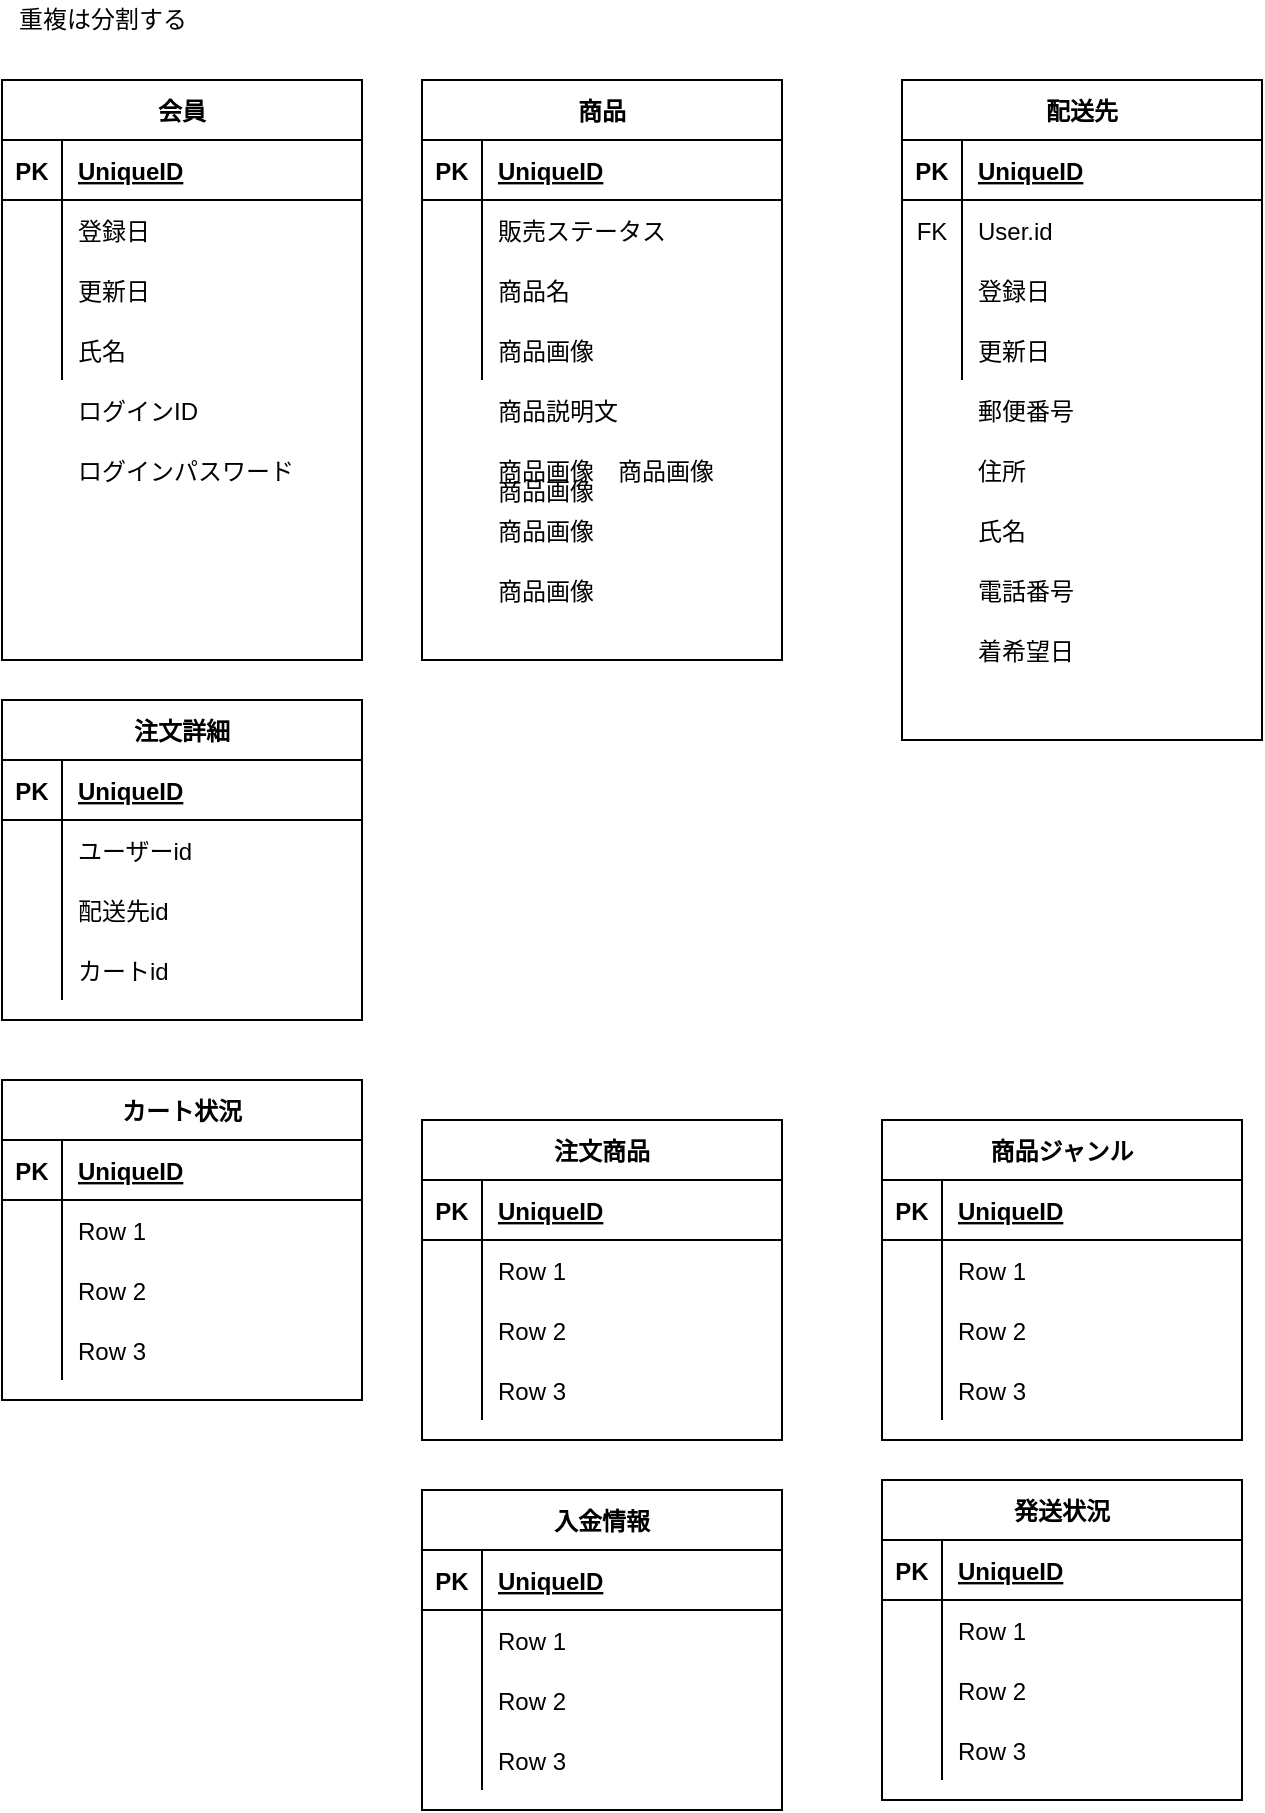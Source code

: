 <mxfile version="14.0.0" type="github">
  <diagram id="Dhi_fkTTJGYg415lO_26" name="Page-1">
    <mxGraphModel dx="707" dy="413" grid="1" gridSize="10" guides="1" tooltips="1" connect="1" arrows="1" fold="1" page="1" pageScale="1" pageWidth="827" pageHeight="1169" math="0" shadow="0">
      <root>
        <mxCell id="0" />
        <mxCell id="1" parent="0" />
        <mxCell id="8T0tq_az6n-a0p4zAt-5-1" value="会員" style="shape=table;startSize=30;container=1;collapsible=1;childLayout=tableLayout;fixedRows=1;rowLines=0;fontStyle=1;align=center;resizeLast=1;" vertex="1" parent="1">
          <mxGeometry x="50" y="40" width="180" height="290" as="geometry" />
        </mxCell>
        <mxCell id="8T0tq_az6n-a0p4zAt-5-2" value="" style="shape=partialRectangle;collapsible=0;dropTarget=0;pointerEvents=0;fillColor=none;top=0;left=0;bottom=1;right=0;points=[[0,0.5],[1,0.5]];portConstraint=eastwest;" vertex="1" parent="8T0tq_az6n-a0p4zAt-5-1">
          <mxGeometry y="30" width="180" height="30" as="geometry" />
        </mxCell>
        <mxCell id="8T0tq_az6n-a0p4zAt-5-3" value="PK" style="shape=partialRectangle;connectable=0;fillColor=none;top=0;left=0;bottom=0;right=0;fontStyle=1;overflow=hidden;" vertex="1" parent="8T0tq_az6n-a0p4zAt-5-2">
          <mxGeometry width="30" height="30" as="geometry" />
        </mxCell>
        <mxCell id="8T0tq_az6n-a0p4zAt-5-4" value="UniqueID" style="shape=partialRectangle;connectable=0;fillColor=none;top=0;left=0;bottom=0;right=0;align=left;spacingLeft=6;fontStyle=5;overflow=hidden;" vertex="1" parent="8T0tq_az6n-a0p4zAt-5-2">
          <mxGeometry x="30" width="150" height="30" as="geometry" />
        </mxCell>
        <mxCell id="8T0tq_az6n-a0p4zAt-5-5" value="" style="shape=partialRectangle;collapsible=0;dropTarget=0;pointerEvents=0;fillColor=none;top=0;left=0;bottom=0;right=0;points=[[0,0.5],[1,0.5]];portConstraint=eastwest;" vertex="1" parent="8T0tq_az6n-a0p4zAt-5-1">
          <mxGeometry y="60" width="180" height="30" as="geometry" />
        </mxCell>
        <mxCell id="8T0tq_az6n-a0p4zAt-5-6" value="" style="shape=partialRectangle;connectable=0;fillColor=none;top=0;left=0;bottom=0;right=0;editable=1;overflow=hidden;" vertex="1" parent="8T0tq_az6n-a0p4zAt-5-5">
          <mxGeometry width="30" height="30" as="geometry" />
        </mxCell>
        <mxCell id="8T0tq_az6n-a0p4zAt-5-7" value="登録日" style="shape=partialRectangle;connectable=0;fillColor=none;top=0;left=0;bottom=0;right=0;align=left;spacingLeft=6;overflow=hidden;" vertex="1" parent="8T0tq_az6n-a0p4zAt-5-5">
          <mxGeometry x="30" width="150" height="30" as="geometry" />
        </mxCell>
        <mxCell id="8T0tq_az6n-a0p4zAt-5-8" value="" style="shape=partialRectangle;collapsible=0;dropTarget=0;pointerEvents=0;fillColor=none;top=0;left=0;bottom=0;right=0;points=[[0,0.5],[1,0.5]];portConstraint=eastwest;" vertex="1" parent="8T0tq_az6n-a0p4zAt-5-1">
          <mxGeometry y="90" width="180" height="30" as="geometry" />
        </mxCell>
        <mxCell id="8T0tq_az6n-a0p4zAt-5-9" value="" style="shape=partialRectangle;connectable=0;fillColor=none;top=0;left=0;bottom=0;right=0;editable=1;overflow=hidden;" vertex="1" parent="8T0tq_az6n-a0p4zAt-5-8">
          <mxGeometry width="30" height="30" as="geometry" />
        </mxCell>
        <mxCell id="8T0tq_az6n-a0p4zAt-5-10" value="更新日" style="shape=partialRectangle;connectable=0;fillColor=none;top=0;left=0;bottom=0;right=0;align=left;spacingLeft=6;overflow=hidden;" vertex="1" parent="8T0tq_az6n-a0p4zAt-5-8">
          <mxGeometry x="30" width="150" height="30" as="geometry" />
        </mxCell>
        <mxCell id="8T0tq_az6n-a0p4zAt-5-11" value="" style="shape=partialRectangle;collapsible=0;dropTarget=0;pointerEvents=0;fillColor=none;top=0;left=0;bottom=0;right=0;points=[[0,0.5],[1,0.5]];portConstraint=eastwest;" vertex="1" parent="8T0tq_az6n-a0p4zAt-5-1">
          <mxGeometry y="120" width="180" height="30" as="geometry" />
        </mxCell>
        <mxCell id="8T0tq_az6n-a0p4zAt-5-12" value="" style="shape=partialRectangle;connectable=0;fillColor=none;top=0;left=0;bottom=0;right=0;editable=1;overflow=hidden;" vertex="1" parent="8T0tq_az6n-a0p4zAt-5-11">
          <mxGeometry width="30" height="30" as="geometry" />
        </mxCell>
        <mxCell id="8T0tq_az6n-a0p4zAt-5-13" value="氏名" style="shape=partialRectangle;connectable=0;fillColor=none;top=0;left=0;bottom=0;right=0;align=left;spacingLeft=6;overflow=hidden;" vertex="1" parent="8T0tq_az6n-a0p4zAt-5-11">
          <mxGeometry x="30" width="150" height="30" as="geometry" />
        </mxCell>
        <mxCell id="8T0tq_az6n-a0p4zAt-5-14" value="商品" style="shape=table;startSize=30;container=1;collapsible=1;childLayout=tableLayout;fixedRows=1;rowLines=0;fontStyle=1;align=center;resizeLast=1;" vertex="1" parent="1">
          <mxGeometry x="260" y="40" width="180" height="290" as="geometry" />
        </mxCell>
        <mxCell id="8T0tq_az6n-a0p4zAt-5-15" value="" style="shape=partialRectangle;collapsible=0;dropTarget=0;pointerEvents=0;fillColor=none;top=0;left=0;bottom=1;right=0;points=[[0,0.5],[1,0.5]];portConstraint=eastwest;" vertex="1" parent="8T0tq_az6n-a0p4zAt-5-14">
          <mxGeometry y="30" width="180" height="30" as="geometry" />
        </mxCell>
        <mxCell id="8T0tq_az6n-a0p4zAt-5-16" value="PK" style="shape=partialRectangle;connectable=0;fillColor=none;top=0;left=0;bottom=0;right=0;fontStyle=1;overflow=hidden;" vertex="1" parent="8T0tq_az6n-a0p4zAt-5-15">
          <mxGeometry width="30" height="30" as="geometry" />
        </mxCell>
        <mxCell id="8T0tq_az6n-a0p4zAt-5-17" value="UniqueID" style="shape=partialRectangle;connectable=0;fillColor=none;top=0;left=0;bottom=0;right=0;align=left;spacingLeft=6;fontStyle=5;overflow=hidden;" vertex="1" parent="8T0tq_az6n-a0p4zAt-5-15">
          <mxGeometry x="30" width="150" height="30" as="geometry" />
        </mxCell>
        <mxCell id="8T0tq_az6n-a0p4zAt-5-18" value="" style="shape=partialRectangle;collapsible=0;dropTarget=0;pointerEvents=0;fillColor=none;top=0;left=0;bottom=0;right=0;points=[[0,0.5],[1,0.5]];portConstraint=eastwest;" vertex="1" parent="8T0tq_az6n-a0p4zAt-5-14">
          <mxGeometry y="60" width="180" height="30" as="geometry" />
        </mxCell>
        <mxCell id="8T0tq_az6n-a0p4zAt-5-19" value="" style="shape=partialRectangle;connectable=0;fillColor=none;top=0;left=0;bottom=0;right=0;editable=1;overflow=hidden;" vertex="1" parent="8T0tq_az6n-a0p4zAt-5-18">
          <mxGeometry width="30" height="30" as="geometry" />
        </mxCell>
        <mxCell id="8T0tq_az6n-a0p4zAt-5-20" value="販売ステータス" style="shape=partialRectangle;connectable=0;fillColor=none;top=0;left=0;bottom=0;right=0;align=left;spacingLeft=6;overflow=hidden;" vertex="1" parent="8T0tq_az6n-a0p4zAt-5-18">
          <mxGeometry x="30" width="150" height="30" as="geometry" />
        </mxCell>
        <mxCell id="8T0tq_az6n-a0p4zAt-5-21" value="" style="shape=partialRectangle;collapsible=0;dropTarget=0;pointerEvents=0;fillColor=none;top=0;left=0;bottom=0;right=0;points=[[0,0.5],[1,0.5]];portConstraint=eastwest;" vertex="1" parent="8T0tq_az6n-a0p4zAt-5-14">
          <mxGeometry y="90" width="180" height="30" as="geometry" />
        </mxCell>
        <mxCell id="8T0tq_az6n-a0p4zAt-5-22" value="" style="shape=partialRectangle;connectable=0;fillColor=none;top=0;left=0;bottom=0;right=0;editable=1;overflow=hidden;" vertex="1" parent="8T0tq_az6n-a0p4zAt-5-21">
          <mxGeometry width="30" height="30" as="geometry" />
        </mxCell>
        <mxCell id="8T0tq_az6n-a0p4zAt-5-23" value="商品名" style="shape=partialRectangle;connectable=0;fillColor=none;top=0;left=0;bottom=0;right=0;align=left;spacingLeft=6;overflow=hidden;" vertex="1" parent="8T0tq_az6n-a0p4zAt-5-21">
          <mxGeometry x="30" width="150" height="30" as="geometry" />
        </mxCell>
        <mxCell id="8T0tq_az6n-a0p4zAt-5-24" value="" style="shape=partialRectangle;collapsible=0;dropTarget=0;pointerEvents=0;fillColor=none;top=0;left=0;bottom=0;right=0;points=[[0,0.5],[1,0.5]];portConstraint=eastwest;" vertex="1" parent="8T0tq_az6n-a0p4zAt-5-14">
          <mxGeometry y="120" width="180" height="30" as="geometry" />
        </mxCell>
        <mxCell id="8T0tq_az6n-a0p4zAt-5-25" value="" style="shape=partialRectangle;connectable=0;fillColor=none;top=0;left=0;bottom=0;right=0;editable=1;overflow=hidden;" vertex="1" parent="8T0tq_az6n-a0p4zAt-5-24">
          <mxGeometry width="30" height="30" as="geometry" />
        </mxCell>
        <mxCell id="8T0tq_az6n-a0p4zAt-5-26" value="商品画像" style="shape=partialRectangle;connectable=0;fillColor=none;top=0;left=0;bottom=0;right=0;align=left;spacingLeft=6;overflow=hidden;" vertex="1" parent="8T0tq_az6n-a0p4zAt-5-24">
          <mxGeometry x="30" width="150" height="30" as="geometry" />
        </mxCell>
        <mxCell id="8T0tq_az6n-a0p4zAt-5-27" value="配送先" style="shape=table;startSize=30;container=1;collapsible=1;childLayout=tableLayout;fixedRows=1;rowLines=0;fontStyle=1;align=center;resizeLast=1;" vertex="1" parent="1">
          <mxGeometry x="500" y="40" width="180" height="330" as="geometry" />
        </mxCell>
        <mxCell id="8T0tq_az6n-a0p4zAt-5-28" value="" style="shape=partialRectangle;collapsible=0;dropTarget=0;pointerEvents=0;fillColor=none;top=0;left=0;bottom=1;right=0;points=[[0,0.5],[1,0.5]];portConstraint=eastwest;" vertex="1" parent="8T0tq_az6n-a0p4zAt-5-27">
          <mxGeometry y="30" width="180" height="30" as="geometry" />
        </mxCell>
        <mxCell id="8T0tq_az6n-a0p4zAt-5-29" value="PK" style="shape=partialRectangle;connectable=0;fillColor=none;top=0;left=0;bottom=0;right=0;fontStyle=1;overflow=hidden;" vertex="1" parent="8T0tq_az6n-a0p4zAt-5-28">
          <mxGeometry width="30" height="30" as="geometry" />
        </mxCell>
        <mxCell id="8T0tq_az6n-a0p4zAt-5-30" value="UniqueID" style="shape=partialRectangle;connectable=0;fillColor=none;top=0;left=0;bottom=0;right=0;align=left;spacingLeft=6;fontStyle=5;overflow=hidden;" vertex="1" parent="8T0tq_az6n-a0p4zAt-5-28">
          <mxGeometry x="30" width="150" height="30" as="geometry" />
        </mxCell>
        <mxCell id="8T0tq_az6n-a0p4zAt-5-31" value="" style="shape=partialRectangle;collapsible=0;dropTarget=0;pointerEvents=0;fillColor=none;top=0;left=0;bottom=0;right=0;points=[[0,0.5],[1,0.5]];portConstraint=eastwest;" vertex="1" parent="8T0tq_az6n-a0p4zAt-5-27">
          <mxGeometry y="60" width="180" height="30" as="geometry" />
        </mxCell>
        <mxCell id="8T0tq_az6n-a0p4zAt-5-32" value="FK" style="shape=partialRectangle;connectable=0;fillColor=none;top=0;left=0;bottom=0;right=0;editable=1;overflow=hidden;" vertex="1" parent="8T0tq_az6n-a0p4zAt-5-31">
          <mxGeometry width="30" height="30" as="geometry" />
        </mxCell>
        <mxCell id="8T0tq_az6n-a0p4zAt-5-33" value="User.id" style="shape=partialRectangle;connectable=0;fillColor=none;top=0;left=0;bottom=0;right=0;align=left;spacingLeft=6;overflow=hidden;" vertex="1" parent="8T0tq_az6n-a0p4zAt-5-31">
          <mxGeometry x="30" width="150" height="30" as="geometry" />
        </mxCell>
        <mxCell id="8T0tq_az6n-a0p4zAt-5-34" value="" style="shape=partialRectangle;collapsible=0;dropTarget=0;pointerEvents=0;fillColor=none;top=0;left=0;bottom=0;right=0;points=[[0,0.5],[1,0.5]];portConstraint=eastwest;" vertex="1" parent="8T0tq_az6n-a0p4zAt-5-27">
          <mxGeometry y="90" width="180" height="30" as="geometry" />
        </mxCell>
        <mxCell id="8T0tq_az6n-a0p4zAt-5-35" value="" style="shape=partialRectangle;connectable=0;fillColor=none;top=0;left=0;bottom=0;right=0;editable=1;overflow=hidden;" vertex="1" parent="8T0tq_az6n-a0p4zAt-5-34">
          <mxGeometry width="30" height="30" as="geometry" />
        </mxCell>
        <mxCell id="8T0tq_az6n-a0p4zAt-5-36" value="登録日" style="shape=partialRectangle;connectable=0;fillColor=none;top=0;left=0;bottom=0;right=0;align=left;spacingLeft=6;overflow=hidden;" vertex="1" parent="8T0tq_az6n-a0p4zAt-5-34">
          <mxGeometry x="30" width="150" height="30" as="geometry" />
        </mxCell>
        <mxCell id="8T0tq_az6n-a0p4zAt-5-37" value="" style="shape=partialRectangle;collapsible=0;dropTarget=0;pointerEvents=0;fillColor=none;top=0;left=0;bottom=0;right=0;points=[[0,0.5],[1,0.5]];portConstraint=eastwest;" vertex="1" parent="8T0tq_az6n-a0p4zAt-5-27">
          <mxGeometry y="120" width="180" height="30" as="geometry" />
        </mxCell>
        <mxCell id="8T0tq_az6n-a0p4zAt-5-38" value="" style="shape=partialRectangle;connectable=0;fillColor=none;top=0;left=0;bottom=0;right=0;editable=1;overflow=hidden;" vertex="1" parent="8T0tq_az6n-a0p4zAt-5-37">
          <mxGeometry width="30" height="30" as="geometry" />
        </mxCell>
        <mxCell id="8T0tq_az6n-a0p4zAt-5-39" value="更新日" style="shape=partialRectangle;connectable=0;fillColor=none;top=0;left=0;bottom=0;right=0;align=left;spacingLeft=6;overflow=hidden;" vertex="1" parent="8T0tq_az6n-a0p4zAt-5-37">
          <mxGeometry x="30" width="150" height="30" as="geometry" />
        </mxCell>
        <mxCell id="8T0tq_az6n-a0p4zAt-5-42" value="ログインID" style="shape=partialRectangle;connectable=0;fillColor=none;top=0;left=0;bottom=0;right=0;align=left;spacingLeft=6;overflow=hidden;" vertex="1" parent="1">
          <mxGeometry x="80" y="190" width="150" height="30" as="geometry" />
        </mxCell>
        <mxCell id="8T0tq_az6n-a0p4zAt-5-43" value="ログインパスワード" style="shape=partialRectangle;connectable=0;fillColor=none;top=0;left=0;bottom=0;right=0;align=left;spacingLeft=6;overflow=hidden;" vertex="1" parent="1">
          <mxGeometry x="80" y="220" width="150" height="30" as="geometry" />
        </mxCell>
        <mxCell id="8T0tq_az6n-a0p4zAt-5-46" value="注文商品" style="shape=table;startSize=30;container=1;collapsible=1;childLayout=tableLayout;fixedRows=1;rowLines=0;fontStyle=1;align=center;resizeLast=1;" vertex="1" parent="1">
          <mxGeometry x="260" y="560" width="180" height="160" as="geometry" />
        </mxCell>
        <mxCell id="8T0tq_az6n-a0p4zAt-5-47" value="" style="shape=partialRectangle;collapsible=0;dropTarget=0;pointerEvents=0;fillColor=none;top=0;left=0;bottom=1;right=0;points=[[0,0.5],[1,0.5]];portConstraint=eastwest;" vertex="1" parent="8T0tq_az6n-a0p4zAt-5-46">
          <mxGeometry y="30" width="180" height="30" as="geometry" />
        </mxCell>
        <mxCell id="8T0tq_az6n-a0p4zAt-5-48" value="PK" style="shape=partialRectangle;connectable=0;fillColor=none;top=0;left=0;bottom=0;right=0;fontStyle=1;overflow=hidden;" vertex="1" parent="8T0tq_az6n-a0p4zAt-5-47">
          <mxGeometry width="30" height="30" as="geometry" />
        </mxCell>
        <mxCell id="8T0tq_az6n-a0p4zAt-5-49" value="UniqueID" style="shape=partialRectangle;connectable=0;fillColor=none;top=0;left=0;bottom=0;right=0;align=left;spacingLeft=6;fontStyle=5;overflow=hidden;" vertex="1" parent="8T0tq_az6n-a0p4zAt-5-47">
          <mxGeometry x="30" width="150" height="30" as="geometry" />
        </mxCell>
        <mxCell id="8T0tq_az6n-a0p4zAt-5-50" value="" style="shape=partialRectangle;collapsible=0;dropTarget=0;pointerEvents=0;fillColor=none;top=0;left=0;bottom=0;right=0;points=[[0,0.5],[1,0.5]];portConstraint=eastwest;" vertex="1" parent="8T0tq_az6n-a0p4zAt-5-46">
          <mxGeometry y="60" width="180" height="30" as="geometry" />
        </mxCell>
        <mxCell id="8T0tq_az6n-a0p4zAt-5-51" value="" style="shape=partialRectangle;connectable=0;fillColor=none;top=0;left=0;bottom=0;right=0;editable=1;overflow=hidden;" vertex="1" parent="8T0tq_az6n-a0p4zAt-5-50">
          <mxGeometry width="30" height="30" as="geometry" />
        </mxCell>
        <mxCell id="8T0tq_az6n-a0p4zAt-5-52" value="Row 1" style="shape=partialRectangle;connectable=0;fillColor=none;top=0;left=0;bottom=0;right=0;align=left;spacingLeft=6;overflow=hidden;" vertex="1" parent="8T0tq_az6n-a0p4zAt-5-50">
          <mxGeometry x="30" width="150" height="30" as="geometry" />
        </mxCell>
        <mxCell id="8T0tq_az6n-a0p4zAt-5-53" value="" style="shape=partialRectangle;collapsible=0;dropTarget=0;pointerEvents=0;fillColor=none;top=0;left=0;bottom=0;right=0;points=[[0,0.5],[1,0.5]];portConstraint=eastwest;" vertex="1" parent="8T0tq_az6n-a0p4zAt-5-46">
          <mxGeometry y="90" width="180" height="30" as="geometry" />
        </mxCell>
        <mxCell id="8T0tq_az6n-a0p4zAt-5-54" value="" style="shape=partialRectangle;connectable=0;fillColor=none;top=0;left=0;bottom=0;right=0;editable=1;overflow=hidden;" vertex="1" parent="8T0tq_az6n-a0p4zAt-5-53">
          <mxGeometry width="30" height="30" as="geometry" />
        </mxCell>
        <mxCell id="8T0tq_az6n-a0p4zAt-5-55" value="Row 2" style="shape=partialRectangle;connectable=0;fillColor=none;top=0;left=0;bottom=0;right=0;align=left;spacingLeft=6;overflow=hidden;" vertex="1" parent="8T0tq_az6n-a0p4zAt-5-53">
          <mxGeometry x="30" width="150" height="30" as="geometry" />
        </mxCell>
        <mxCell id="8T0tq_az6n-a0p4zAt-5-56" value="" style="shape=partialRectangle;collapsible=0;dropTarget=0;pointerEvents=0;fillColor=none;top=0;left=0;bottom=0;right=0;points=[[0,0.5],[1,0.5]];portConstraint=eastwest;" vertex="1" parent="8T0tq_az6n-a0p4zAt-5-46">
          <mxGeometry y="120" width="180" height="30" as="geometry" />
        </mxCell>
        <mxCell id="8T0tq_az6n-a0p4zAt-5-57" value="" style="shape=partialRectangle;connectable=0;fillColor=none;top=0;left=0;bottom=0;right=0;editable=1;overflow=hidden;" vertex="1" parent="8T0tq_az6n-a0p4zAt-5-56">
          <mxGeometry width="30" height="30" as="geometry" />
        </mxCell>
        <mxCell id="8T0tq_az6n-a0p4zAt-5-58" value="Row 3" style="shape=partialRectangle;connectable=0;fillColor=none;top=0;left=0;bottom=0;right=0;align=left;spacingLeft=6;overflow=hidden;" vertex="1" parent="8T0tq_az6n-a0p4zAt-5-56">
          <mxGeometry x="30" width="150" height="30" as="geometry" />
        </mxCell>
        <mxCell id="8T0tq_az6n-a0p4zAt-5-59" value="商品ジャンル" style="shape=table;startSize=30;container=1;collapsible=1;childLayout=tableLayout;fixedRows=1;rowLines=0;fontStyle=1;align=center;resizeLast=1;" vertex="1" parent="1">
          <mxGeometry x="490" y="560" width="180" height="160" as="geometry" />
        </mxCell>
        <mxCell id="8T0tq_az6n-a0p4zAt-5-60" value="" style="shape=partialRectangle;collapsible=0;dropTarget=0;pointerEvents=0;fillColor=none;top=0;left=0;bottom=1;right=0;points=[[0,0.5],[1,0.5]];portConstraint=eastwest;" vertex="1" parent="8T0tq_az6n-a0p4zAt-5-59">
          <mxGeometry y="30" width="180" height="30" as="geometry" />
        </mxCell>
        <mxCell id="8T0tq_az6n-a0p4zAt-5-61" value="PK" style="shape=partialRectangle;connectable=0;fillColor=none;top=0;left=0;bottom=0;right=0;fontStyle=1;overflow=hidden;" vertex="1" parent="8T0tq_az6n-a0p4zAt-5-60">
          <mxGeometry width="30" height="30" as="geometry" />
        </mxCell>
        <mxCell id="8T0tq_az6n-a0p4zAt-5-62" value="UniqueID" style="shape=partialRectangle;connectable=0;fillColor=none;top=0;left=0;bottom=0;right=0;align=left;spacingLeft=6;fontStyle=5;overflow=hidden;" vertex="1" parent="8T0tq_az6n-a0p4zAt-5-60">
          <mxGeometry x="30" width="150" height="30" as="geometry" />
        </mxCell>
        <mxCell id="8T0tq_az6n-a0p4zAt-5-63" value="" style="shape=partialRectangle;collapsible=0;dropTarget=0;pointerEvents=0;fillColor=none;top=0;left=0;bottom=0;right=0;points=[[0,0.5],[1,0.5]];portConstraint=eastwest;" vertex="1" parent="8T0tq_az6n-a0p4zAt-5-59">
          <mxGeometry y="60" width="180" height="30" as="geometry" />
        </mxCell>
        <mxCell id="8T0tq_az6n-a0p4zAt-5-64" value="" style="shape=partialRectangle;connectable=0;fillColor=none;top=0;left=0;bottom=0;right=0;editable=1;overflow=hidden;" vertex="1" parent="8T0tq_az6n-a0p4zAt-5-63">
          <mxGeometry width="30" height="30" as="geometry" />
        </mxCell>
        <mxCell id="8T0tq_az6n-a0p4zAt-5-65" value="Row 1" style="shape=partialRectangle;connectable=0;fillColor=none;top=0;left=0;bottom=0;right=0;align=left;spacingLeft=6;overflow=hidden;" vertex="1" parent="8T0tq_az6n-a0p4zAt-5-63">
          <mxGeometry x="30" width="150" height="30" as="geometry" />
        </mxCell>
        <mxCell id="8T0tq_az6n-a0p4zAt-5-66" value="" style="shape=partialRectangle;collapsible=0;dropTarget=0;pointerEvents=0;fillColor=none;top=0;left=0;bottom=0;right=0;points=[[0,0.5],[1,0.5]];portConstraint=eastwest;" vertex="1" parent="8T0tq_az6n-a0p4zAt-5-59">
          <mxGeometry y="90" width="180" height="30" as="geometry" />
        </mxCell>
        <mxCell id="8T0tq_az6n-a0p4zAt-5-67" value="" style="shape=partialRectangle;connectable=0;fillColor=none;top=0;left=0;bottom=0;right=0;editable=1;overflow=hidden;" vertex="1" parent="8T0tq_az6n-a0p4zAt-5-66">
          <mxGeometry width="30" height="30" as="geometry" />
        </mxCell>
        <mxCell id="8T0tq_az6n-a0p4zAt-5-68" value="Row 2" style="shape=partialRectangle;connectable=0;fillColor=none;top=0;left=0;bottom=0;right=0;align=left;spacingLeft=6;overflow=hidden;" vertex="1" parent="8T0tq_az6n-a0p4zAt-5-66">
          <mxGeometry x="30" width="150" height="30" as="geometry" />
        </mxCell>
        <mxCell id="8T0tq_az6n-a0p4zAt-5-69" value="" style="shape=partialRectangle;collapsible=0;dropTarget=0;pointerEvents=0;fillColor=none;top=0;left=0;bottom=0;right=0;points=[[0,0.5],[1,0.5]];portConstraint=eastwest;" vertex="1" parent="8T0tq_az6n-a0p4zAt-5-59">
          <mxGeometry y="120" width="180" height="30" as="geometry" />
        </mxCell>
        <mxCell id="8T0tq_az6n-a0p4zAt-5-70" value="" style="shape=partialRectangle;connectable=0;fillColor=none;top=0;left=0;bottom=0;right=0;editable=1;overflow=hidden;" vertex="1" parent="8T0tq_az6n-a0p4zAt-5-69">
          <mxGeometry width="30" height="30" as="geometry" />
        </mxCell>
        <mxCell id="8T0tq_az6n-a0p4zAt-5-71" value="Row 3" style="shape=partialRectangle;connectable=0;fillColor=none;top=0;left=0;bottom=0;right=0;align=left;spacingLeft=6;overflow=hidden;" vertex="1" parent="8T0tq_az6n-a0p4zAt-5-69">
          <mxGeometry x="30" width="150" height="30" as="geometry" />
        </mxCell>
        <mxCell id="8T0tq_az6n-a0p4zAt-5-72" value="注文詳細" style="shape=table;startSize=30;container=1;collapsible=1;childLayout=tableLayout;fixedRows=1;rowLines=0;fontStyle=1;align=center;resizeLast=1;" vertex="1" parent="1">
          <mxGeometry x="50" y="350" width="180" height="160" as="geometry" />
        </mxCell>
        <mxCell id="8T0tq_az6n-a0p4zAt-5-73" value="" style="shape=partialRectangle;collapsible=0;dropTarget=0;pointerEvents=0;fillColor=none;top=0;left=0;bottom=1;right=0;points=[[0,0.5],[1,0.5]];portConstraint=eastwest;" vertex="1" parent="8T0tq_az6n-a0p4zAt-5-72">
          <mxGeometry y="30" width="180" height="30" as="geometry" />
        </mxCell>
        <mxCell id="8T0tq_az6n-a0p4zAt-5-74" value="PK" style="shape=partialRectangle;connectable=0;fillColor=none;top=0;left=0;bottom=0;right=0;fontStyle=1;overflow=hidden;" vertex="1" parent="8T0tq_az6n-a0p4zAt-5-73">
          <mxGeometry width="30" height="30" as="geometry" />
        </mxCell>
        <mxCell id="8T0tq_az6n-a0p4zAt-5-75" value="UniqueID" style="shape=partialRectangle;connectable=0;fillColor=none;top=0;left=0;bottom=0;right=0;align=left;spacingLeft=6;fontStyle=5;overflow=hidden;" vertex="1" parent="8T0tq_az6n-a0p4zAt-5-73">
          <mxGeometry x="30" width="150" height="30" as="geometry" />
        </mxCell>
        <mxCell id="8T0tq_az6n-a0p4zAt-5-76" value="" style="shape=partialRectangle;collapsible=0;dropTarget=0;pointerEvents=0;fillColor=none;top=0;left=0;bottom=0;right=0;points=[[0,0.5],[1,0.5]];portConstraint=eastwest;" vertex="1" parent="8T0tq_az6n-a0p4zAt-5-72">
          <mxGeometry y="60" width="180" height="30" as="geometry" />
        </mxCell>
        <mxCell id="8T0tq_az6n-a0p4zAt-5-77" value="" style="shape=partialRectangle;connectable=0;fillColor=none;top=0;left=0;bottom=0;right=0;editable=1;overflow=hidden;" vertex="1" parent="8T0tq_az6n-a0p4zAt-5-76">
          <mxGeometry width="30" height="30" as="geometry" />
        </mxCell>
        <mxCell id="8T0tq_az6n-a0p4zAt-5-78" value="ユーザーid" style="shape=partialRectangle;connectable=0;fillColor=none;top=0;left=0;bottom=0;right=0;align=left;spacingLeft=6;overflow=hidden;" vertex="1" parent="8T0tq_az6n-a0p4zAt-5-76">
          <mxGeometry x="30" width="150" height="30" as="geometry" />
        </mxCell>
        <mxCell id="8T0tq_az6n-a0p4zAt-5-79" value="" style="shape=partialRectangle;collapsible=0;dropTarget=0;pointerEvents=0;fillColor=none;top=0;left=0;bottom=0;right=0;points=[[0,0.5],[1,0.5]];portConstraint=eastwest;" vertex="1" parent="8T0tq_az6n-a0p4zAt-5-72">
          <mxGeometry y="90" width="180" height="30" as="geometry" />
        </mxCell>
        <mxCell id="8T0tq_az6n-a0p4zAt-5-80" value="" style="shape=partialRectangle;connectable=0;fillColor=none;top=0;left=0;bottom=0;right=0;editable=1;overflow=hidden;" vertex="1" parent="8T0tq_az6n-a0p4zAt-5-79">
          <mxGeometry width="30" height="30" as="geometry" />
        </mxCell>
        <mxCell id="8T0tq_az6n-a0p4zAt-5-81" value="配送先id" style="shape=partialRectangle;connectable=0;fillColor=none;top=0;left=0;bottom=0;right=0;align=left;spacingLeft=6;overflow=hidden;" vertex="1" parent="8T0tq_az6n-a0p4zAt-5-79">
          <mxGeometry x="30" width="150" height="30" as="geometry" />
        </mxCell>
        <mxCell id="8T0tq_az6n-a0p4zAt-5-82" value="" style="shape=partialRectangle;collapsible=0;dropTarget=0;pointerEvents=0;fillColor=none;top=0;left=0;bottom=0;right=0;points=[[0,0.5],[1,0.5]];portConstraint=eastwest;" vertex="1" parent="8T0tq_az6n-a0p4zAt-5-72">
          <mxGeometry y="120" width="180" height="30" as="geometry" />
        </mxCell>
        <mxCell id="8T0tq_az6n-a0p4zAt-5-83" value="" style="shape=partialRectangle;connectable=0;fillColor=none;top=0;left=0;bottom=0;right=0;editable=1;overflow=hidden;" vertex="1" parent="8T0tq_az6n-a0p4zAt-5-82">
          <mxGeometry width="30" height="30" as="geometry" />
        </mxCell>
        <mxCell id="8T0tq_az6n-a0p4zAt-5-84" value="カートid" style="shape=partialRectangle;connectable=0;fillColor=none;top=0;left=0;bottom=0;right=0;align=left;spacingLeft=6;overflow=hidden;" vertex="1" parent="8T0tq_az6n-a0p4zAt-5-82">
          <mxGeometry x="30" width="150" height="30" as="geometry" />
        </mxCell>
        <mxCell id="8T0tq_az6n-a0p4zAt-5-85" value="入金情報" style="shape=table;startSize=30;container=1;collapsible=1;childLayout=tableLayout;fixedRows=1;rowLines=0;fontStyle=1;align=center;resizeLast=1;" vertex="1" parent="1">
          <mxGeometry x="260" y="745" width="180" height="160" as="geometry" />
        </mxCell>
        <mxCell id="8T0tq_az6n-a0p4zAt-5-86" value="" style="shape=partialRectangle;collapsible=0;dropTarget=0;pointerEvents=0;fillColor=none;top=0;left=0;bottom=1;right=0;points=[[0,0.5],[1,0.5]];portConstraint=eastwest;" vertex="1" parent="8T0tq_az6n-a0p4zAt-5-85">
          <mxGeometry y="30" width="180" height="30" as="geometry" />
        </mxCell>
        <mxCell id="8T0tq_az6n-a0p4zAt-5-87" value="PK" style="shape=partialRectangle;connectable=0;fillColor=none;top=0;left=0;bottom=0;right=0;fontStyle=1;overflow=hidden;" vertex="1" parent="8T0tq_az6n-a0p4zAt-5-86">
          <mxGeometry width="30" height="30" as="geometry" />
        </mxCell>
        <mxCell id="8T0tq_az6n-a0p4zAt-5-88" value="UniqueID" style="shape=partialRectangle;connectable=0;fillColor=none;top=0;left=0;bottom=0;right=0;align=left;spacingLeft=6;fontStyle=5;overflow=hidden;" vertex="1" parent="8T0tq_az6n-a0p4zAt-5-86">
          <mxGeometry x="30" width="150" height="30" as="geometry" />
        </mxCell>
        <mxCell id="8T0tq_az6n-a0p4zAt-5-89" value="" style="shape=partialRectangle;collapsible=0;dropTarget=0;pointerEvents=0;fillColor=none;top=0;left=0;bottom=0;right=0;points=[[0,0.5],[1,0.5]];portConstraint=eastwest;" vertex="1" parent="8T0tq_az6n-a0p4zAt-5-85">
          <mxGeometry y="60" width="180" height="30" as="geometry" />
        </mxCell>
        <mxCell id="8T0tq_az6n-a0p4zAt-5-90" value="" style="shape=partialRectangle;connectable=0;fillColor=none;top=0;left=0;bottom=0;right=0;editable=1;overflow=hidden;" vertex="1" parent="8T0tq_az6n-a0p4zAt-5-89">
          <mxGeometry width="30" height="30" as="geometry" />
        </mxCell>
        <mxCell id="8T0tq_az6n-a0p4zAt-5-91" value="Row 1" style="shape=partialRectangle;connectable=0;fillColor=none;top=0;left=0;bottom=0;right=0;align=left;spacingLeft=6;overflow=hidden;" vertex="1" parent="8T0tq_az6n-a0p4zAt-5-89">
          <mxGeometry x="30" width="150" height="30" as="geometry" />
        </mxCell>
        <mxCell id="8T0tq_az6n-a0p4zAt-5-92" value="" style="shape=partialRectangle;collapsible=0;dropTarget=0;pointerEvents=0;fillColor=none;top=0;left=0;bottom=0;right=0;points=[[0,0.5],[1,0.5]];portConstraint=eastwest;" vertex="1" parent="8T0tq_az6n-a0p4zAt-5-85">
          <mxGeometry y="90" width="180" height="30" as="geometry" />
        </mxCell>
        <mxCell id="8T0tq_az6n-a0p4zAt-5-93" value="" style="shape=partialRectangle;connectable=0;fillColor=none;top=0;left=0;bottom=0;right=0;editable=1;overflow=hidden;" vertex="1" parent="8T0tq_az6n-a0p4zAt-5-92">
          <mxGeometry width="30" height="30" as="geometry" />
        </mxCell>
        <mxCell id="8T0tq_az6n-a0p4zAt-5-94" value="Row 2" style="shape=partialRectangle;connectable=0;fillColor=none;top=0;left=0;bottom=0;right=0;align=left;spacingLeft=6;overflow=hidden;" vertex="1" parent="8T0tq_az6n-a0p4zAt-5-92">
          <mxGeometry x="30" width="150" height="30" as="geometry" />
        </mxCell>
        <mxCell id="8T0tq_az6n-a0p4zAt-5-95" value="" style="shape=partialRectangle;collapsible=0;dropTarget=0;pointerEvents=0;fillColor=none;top=0;left=0;bottom=0;right=0;points=[[0,0.5],[1,0.5]];portConstraint=eastwest;" vertex="1" parent="8T0tq_az6n-a0p4zAt-5-85">
          <mxGeometry y="120" width="180" height="30" as="geometry" />
        </mxCell>
        <mxCell id="8T0tq_az6n-a0p4zAt-5-96" value="" style="shape=partialRectangle;connectable=0;fillColor=none;top=0;left=0;bottom=0;right=0;editable=1;overflow=hidden;" vertex="1" parent="8T0tq_az6n-a0p4zAt-5-95">
          <mxGeometry width="30" height="30" as="geometry" />
        </mxCell>
        <mxCell id="8T0tq_az6n-a0p4zAt-5-97" value="Row 3" style="shape=partialRectangle;connectable=0;fillColor=none;top=0;left=0;bottom=0;right=0;align=left;spacingLeft=6;overflow=hidden;" vertex="1" parent="8T0tq_az6n-a0p4zAt-5-95">
          <mxGeometry x="30" width="150" height="30" as="geometry" />
        </mxCell>
        <mxCell id="8T0tq_az6n-a0p4zAt-5-98" value="発送状況" style="shape=table;startSize=30;container=1;collapsible=1;childLayout=tableLayout;fixedRows=1;rowLines=0;fontStyle=1;align=center;resizeLast=1;" vertex="1" parent="1">
          <mxGeometry x="490" y="740" width="180" height="160" as="geometry" />
        </mxCell>
        <mxCell id="8T0tq_az6n-a0p4zAt-5-99" value="" style="shape=partialRectangle;collapsible=0;dropTarget=0;pointerEvents=0;fillColor=none;top=0;left=0;bottom=1;right=0;points=[[0,0.5],[1,0.5]];portConstraint=eastwest;" vertex="1" parent="8T0tq_az6n-a0p4zAt-5-98">
          <mxGeometry y="30" width="180" height="30" as="geometry" />
        </mxCell>
        <mxCell id="8T0tq_az6n-a0p4zAt-5-100" value="PK" style="shape=partialRectangle;connectable=0;fillColor=none;top=0;left=0;bottom=0;right=0;fontStyle=1;overflow=hidden;" vertex="1" parent="8T0tq_az6n-a0p4zAt-5-99">
          <mxGeometry width="30" height="30" as="geometry" />
        </mxCell>
        <mxCell id="8T0tq_az6n-a0p4zAt-5-101" value="UniqueID" style="shape=partialRectangle;connectable=0;fillColor=none;top=0;left=0;bottom=0;right=0;align=left;spacingLeft=6;fontStyle=5;overflow=hidden;" vertex="1" parent="8T0tq_az6n-a0p4zAt-5-99">
          <mxGeometry x="30" width="150" height="30" as="geometry" />
        </mxCell>
        <mxCell id="8T0tq_az6n-a0p4zAt-5-102" value="" style="shape=partialRectangle;collapsible=0;dropTarget=0;pointerEvents=0;fillColor=none;top=0;left=0;bottom=0;right=0;points=[[0,0.5],[1,0.5]];portConstraint=eastwest;" vertex="1" parent="8T0tq_az6n-a0p4zAt-5-98">
          <mxGeometry y="60" width="180" height="30" as="geometry" />
        </mxCell>
        <mxCell id="8T0tq_az6n-a0p4zAt-5-103" value="" style="shape=partialRectangle;connectable=0;fillColor=none;top=0;left=0;bottom=0;right=0;editable=1;overflow=hidden;" vertex="1" parent="8T0tq_az6n-a0p4zAt-5-102">
          <mxGeometry width="30" height="30" as="geometry" />
        </mxCell>
        <mxCell id="8T0tq_az6n-a0p4zAt-5-104" value="Row 1" style="shape=partialRectangle;connectable=0;fillColor=none;top=0;left=0;bottom=0;right=0;align=left;spacingLeft=6;overflow=hidden;" vertex="1" parent="8T0tq_az6n-a0p4zAt-5-102">
          <mxGeometry x="30" width="150" height="30" as="geometry" />
        </mxCell>
        <mxCell id="8T0tq_az6n-a0p4zAt-5-105" value="" style="shape=partialRectangle;collapsible=0;dropTarget=0;pointerEvents=0;fillColor=none;top=0;left=0;bottom=0;right=0;points=[[0,0.5],[1,0.5]];portConstraint=eastwest;" vertex="1" parent="8T0tq_az6n-a0p4zAt-5-98">
          <mxGeometry y="90" width="180" height="30" as="geometry" />
        </mxCell>
        <mxCell id="8T0tq_az6n-a0p4zAt-5-106" value="" style="shape=partialRectangle;connectable=0;fillColor=none;top=0;left=0;bottom=0;right=0;editable=1;overflow=hidden;" vertex="1" parent="8T0tq_az6n-a0p4zAt-5-105">
          <mxGeometry width="30" height="30" as="geometry" />
        </mxCell>
        <mxCell id="8T0tq_az6n-a0p4zAt-5-107" value="Row 2" style="shape=partialRectangle;connectable=0;fillColor=none;top=0;left=0;bottom=0;right=0;align=left;spacingLeft=6;overflow=hidden;" vertex="1" parent="8T0tq_az6n-a0p4zAt-5-105">
          <mxGeometry x="30" width="150" height="30" as="geometry" />
        </mxCell>
        <mxCell id="8T0tq_az6n-a0p4zAt-5-108" value="" style="shape=partialRectangle;collapsible=0;dropTarget=0;pointerEvents=0;fillColor=none;top=0;left=0;bottom=0;right=0;points=[[0,0.5],[1,0.5]];portConstraint=eastwest;" vertex="1" parent="8T0tq_az6n-a0p4zAt-5-98">
          <mxGeometry y="120" width="180" height="30" as="geometry" />
        </mxCell>
        <mxCell id="8T0tq_az6n-a0p4zAt-5-109" value="" style="shape=partialRectangle;connectable=0;fillColor=none;top=0;left=0;bottom=0;right=0;editable=1;overflow=hidden;" vertex="1" parent="8T0tq_az6n-a0p4zAt-5-108">
          <mxGeometry width="30" height="30" as="geometry" />
        </mxCell>
        <mxCell id="8T0tq_az6n-a0p4zAt-5-110" value="Row 3" style="shape=partialRectangle;connectable=0;fillColor=none;top=0;left=0;bottom=0;right=0;align=left;spacingLeft=6;overflow=hidden;" vertex="1" parent="8T0tq_az6n-a0p4zAt-5-108">
          <mxGeometry x="30" width="150" height="30" as="geometry" />
        </mxCell>
        <mxCell id="8T0tq_az6n-a0p4zAt-5-111" value="カート状況" style="shape=table;startSize=30;container=1;collapsible=1;childLayout=tableLayout;fixedRows=1;rowLines=0;fontStyle=1;align=center;resizeLast=1;" vertex="1" parent="1">
          <mxGeometry x="50" y="540" width="180" height="160" as="geometry" />
        </mxCell>
        <mxCell id="8T0tq_az6n-a0p4zAt-5-112" value="" style="shape=partialRectangle;collapsible=0;dropTarget=0;pointerEvents=0;fillColor=none;top=0;left=0;bottom=1;right=0;points=[[0,0.5],[1,0.5]];portConstraint=eastwest;" vertex="1" parent="8T0tq_az6n-a0p4zAt-5-111">
          <mxGeometry y="30" width="180" height="30" as="geometry" />
        </mxCell>
        <mxCell id="8T0tq_az6n-a0p4zAt-5-113" value="PK" style="shape=partialRectangle;connectable=0;fillColor=none;top=0;left=0;bottom=0;right=0;fontStyle=1;overflow=hidden;" vertex="1" parent="8T0tq_az6n-a0p4zAt-5-112">
          <mxGeometry width="30" height="30" as="geometry" />
        </mxCell>
        <mxCell id="8T0tq_az6n-a0p4zAt-5-114" value="UniqueID" style="shape=partialRectangle;connectable=0;fillColor=none;top=0;left=0;bottom=0;right=0;align=left;spacingLeft=6;fontStyle=5;overflow=hidden;" vertex="1" parent="8T0tq_az6n-a0p4zAt-5-112">
          <mxGeometry x="30" width="150" height="30" as="geometry" />
        </mxCell>
        <mxCell id="8T0tq_az6n-a0p4zAt-5-115" value="" style="shape=partialRectangle;collapsible=0;dropTarget=0;pointerEvents=0;fillColor=none;top=0;left=0;bottom=0;right=0;points=[[0,0.5],[1,0.5]];portConstraint=eastwest;" vertex="1" parent="8T0tq_az6n-a0p4zAt-5-111">
          <mxGeometry y="60" width="180" height="30" as="geometry" />
        </mxCell>
        <mxCell id="8T0tq_az6n-a0p4zAt-5-116" value="" style="shape=partialRectangle;connectable=0;fillColor=none;top=0;left=0;bottom=0;right=0;editable=1;overflow=hidden;" vertex="1" parent="8T0tq_az6n-a0p4zAt-5-115">
          <mxGeometry width="30" height="30" as="geometry" />
        </mxCell>
        <mxCell id="8T0tq_az6n-a0p4zAt-5-117" value="Row 1" style="shape=partialRectangle;connectable=0;fillColor=none;top=0;left=0;bottom=0;right=0;align=left;spacingLeft=6;overflow=hidden;" vertex="1" parent="8T0tq_az6n-a0p4zAt-5-115">
          <mxGeometry x="30" width="150" height="30" as="geometry" />
        </mxCell>
        <mxCell id="8T0tq_az6n-a0p4zAt-5-118" value="" style="shape=partialRectangle;collapsible=0;dropTarget=0;pointerEvents=0;fillColor=none;top=0;left=0;bottom=0;right=0;points=[[0,0.5],[1,0.5]];portConstraint=eastwest;" vertex="1" parent="8T0tq_az6n-a0p4zAt-5-111">
          <mxGeometry y="90" width="180" height="30" as="geometry" />
        </mxCell>
        <mxCell id="8T0tq_az6n-a0p4zAt-5-119" value="" style="shape=partialRectangle;connectable=0;fillColor=none;top=0;left=0;bottom=0;right=0;editable=1;overflow=hidden;" vertex="1" parent="8T0tq_az6n-a0p4zAt-5-118">
          <mxGeometry width="30" height="30" as="geometry" />
        </mxCell>
        <mxCell id="8T0tq_az6n-a0p4zAt-5-120" value="Row 2" style="shape=partialRectangle;connectable=0;fillColor=none;top=0;left=0;bottom=0;right=0;align=left;spacingLeft=6;overflow=hidden;" vertex="1" parent="8T0tq_az6n-a0p4zAt-5-118">
          <mxGeometry x="30" width="150" height="30" as="geometry" />
        </mxCell>
        <mxCell id="8T0tq_az6n-a0p4zAt-5-121" value="" style="shape=partialRectangle;collapsible=0;dropTarget=0;pointerEvents=0;fillColor=none;top=0;left=0;bottom=0;right=0;points=[[0,0.5],[1,0.5]];portConstraint=eastwest;" vertex="1" parent="8T0tq_az6n-a0p4zAt-5-111">
          <mxGeometry y="120" width="180" height="30" as="geometry" />
        </mxCell>
        <mxCell id="8T0tq_az6n-a0p4zAt-5-122" value="" style="shape=partialRectangle;connectable=0;fillColor=none;top=0;left=0;bottom=0;right=0;editable=1;overflow=hidden;" vertex="1" parent="8T0tq_az6n-a0p4zAt-5-121">
          <mxGeometry width="30" height="30" as="geometry" />
        </mxCell>
        <mxCell id="8T0tq_az6n-a0p4zAt-5-123" value="Row 3" style="shape=partialRectangle;connectable=0;fillColor=none;top=0;left=0;bottom=0;right=0;align=left;spacingLeft=6;overflow=hidden;" vertex="1" parent="8T0tq_az6n-a0p4zAt-5-121">
          <mxGeometry x="30" width="150" height="30" as="geometry" />
        </mxCell>
        <mxCell id="8T0tq_az6n-a0p4zAt-5-126" value="郵便番号" style="shape=partialRectangle;connectable=0;fillColor=none;top=0;left=0;bottom=0;right=0;align=left;spacingLeft=6;overflow=hidden;" vertex="1" parent="1">
          <mxGeometry x="530" y="190" width="150" height="30" as="geometry" />
        </mxCell>
        <mxCell id="8T0tq_az6n-a0p4zAt-5-127" value="住所" style="shape=partialRectangle;connectable=0;fillColor=none;top=0;left=0;bottom=0;right=0;align=left;spacingLeft=6;overflow=hidden;" vertex="1" parent="1">
          <mxGeometry x="530" y="220" width="150" height="30" as="geometry" />
        </mxCell>
        <mxCell id="8T0tq_az6n-a0p4zAt-5-128" value="氏名" style="shape=partialRectangle;connectable=0;fillColor=none;top=0;left=0;bottom=0;right=0;align=left;spacingLeft=6;overflow=hidden;" vertex="1" parent="1">
          <mxGeometry x="530" y="250" width="150" height="30" as="geometry" />
        </mxCell>
        <mxCell id="8T0tq_az6n-a0p4zAt-5-129" value="電話番号" style="shape=partialRectangle;connectable=0;fillColor=none;top=0;left=0;bottom=0;right=0;align=left;spacingLeft=6;overflow=hidden;" vertex="1" parent="1">
          <mxGeometry x="530" y="280" width="150" height="30" as="geometry" />
        </mxCell>
        <mxCell id="8T0tq_az6n-a0p4zAt-5-130" value="着希望日" style="shape=partialRectangle;connectable=0;fillColor=none;top=0;left=0;bottom=0;right=0;align=left;spacingLeft=6;overflow=hidden;" vertex="1" parent="1">
          <mxGeometry x="530" y="310" width="150" height="30" as="geometry" />
        </mxCell>
        <mxCell id="8T0tq_az6n-a0p4zAt-5-131" value="商品説明文" style="shape=partialRectangle;connectable=0;fillColor=none;top=0;left=0;bottom=0;right=0;align=left;spacingLeft=6;overflow=hidden;" vertex="1" parent="1">
          <mxGeometry x="290" y="190" width="150" height="30" as="geometry" />
        </mxCell>
        <mxCell id="8T0tq_az6n-a0p4zAt-5-132" value="商品画像" style="shape=partialRectangle;connectable=0;fillColor=none;top=0;left=0;bottom=0;right=0;align=left;spacingLeft=6;overflow=hidden;" vertex="1" parent="1">
          <mxGeometry x="290" y="250" width="150" height="30" as="geometry" />
        </mxCell>
        <mxCell id="8T0tq_az6n-a0p4zAt-5-133" value="商品画像" style="shape=partialRectangle;connectable=0;fillColor=none;top=0;left=0;bottom=0;right=0;align=left;spacingLeft=6;overflow=hidden;" vertex="1" parent="1">
          <mxGeometry x="290" y="220" width="150" height="30" as="geometry" />
        </mxCell>
        <mxCell id="8T0tq_az6n-a0p4zAt-5-134" value="商品画像" style="shape=partialRectangle;connectable=0;fillColor=none;top=0;left=0;bottom=0;right=0;align=left;spacingLeft=6;overflow=hidden;" vertex="1" parent="1">
          <mxGeometry x="290" y="230" width="150" height="30" as="geometry" />
        </mxCell>
        <mxCell id="8T0tq_az6n-a0p4zAt-5-135" value="商品画像" style="shape=partialRectangle;connectable=0;fillColor=none;top=0;left=0;bottom=0;right=0;align=left;spacingLeft=6;overflow=hidden;" vertex="1" parent="1">
          <mxGeometry x="290" y="280" width="150" height="30" as="geometry" />
        </mxCell>
        <mxCell id="8T0tq_az6n-a0p4zAt-5-136" value="商品画像" style="shape=partialRectangle;connectable=0;fillColor=none;top=0;left=0;bottom=0;right=0;align=left;spacingLeft=6;overflow=hidden;" vertex="1" parent="1">
          <mxGeometry x="350" y="220" width="150" height="30" as="geometry" />
        </mxCell>
        <mxCell id="8T0tq_az6n-a0p4zAt-5-137" value="重複は分割する" style="text;html=1;align=center;verticalAlign=middle;resizable=0;points=[];autosize=1;" vertex="1" parent="1">
          <mxGeometry x="50" width="100" height="20" as="geometry" />
        </mxCell>
      </root>
    </mxGraphModel>
  </diagram>
</mxfile>
